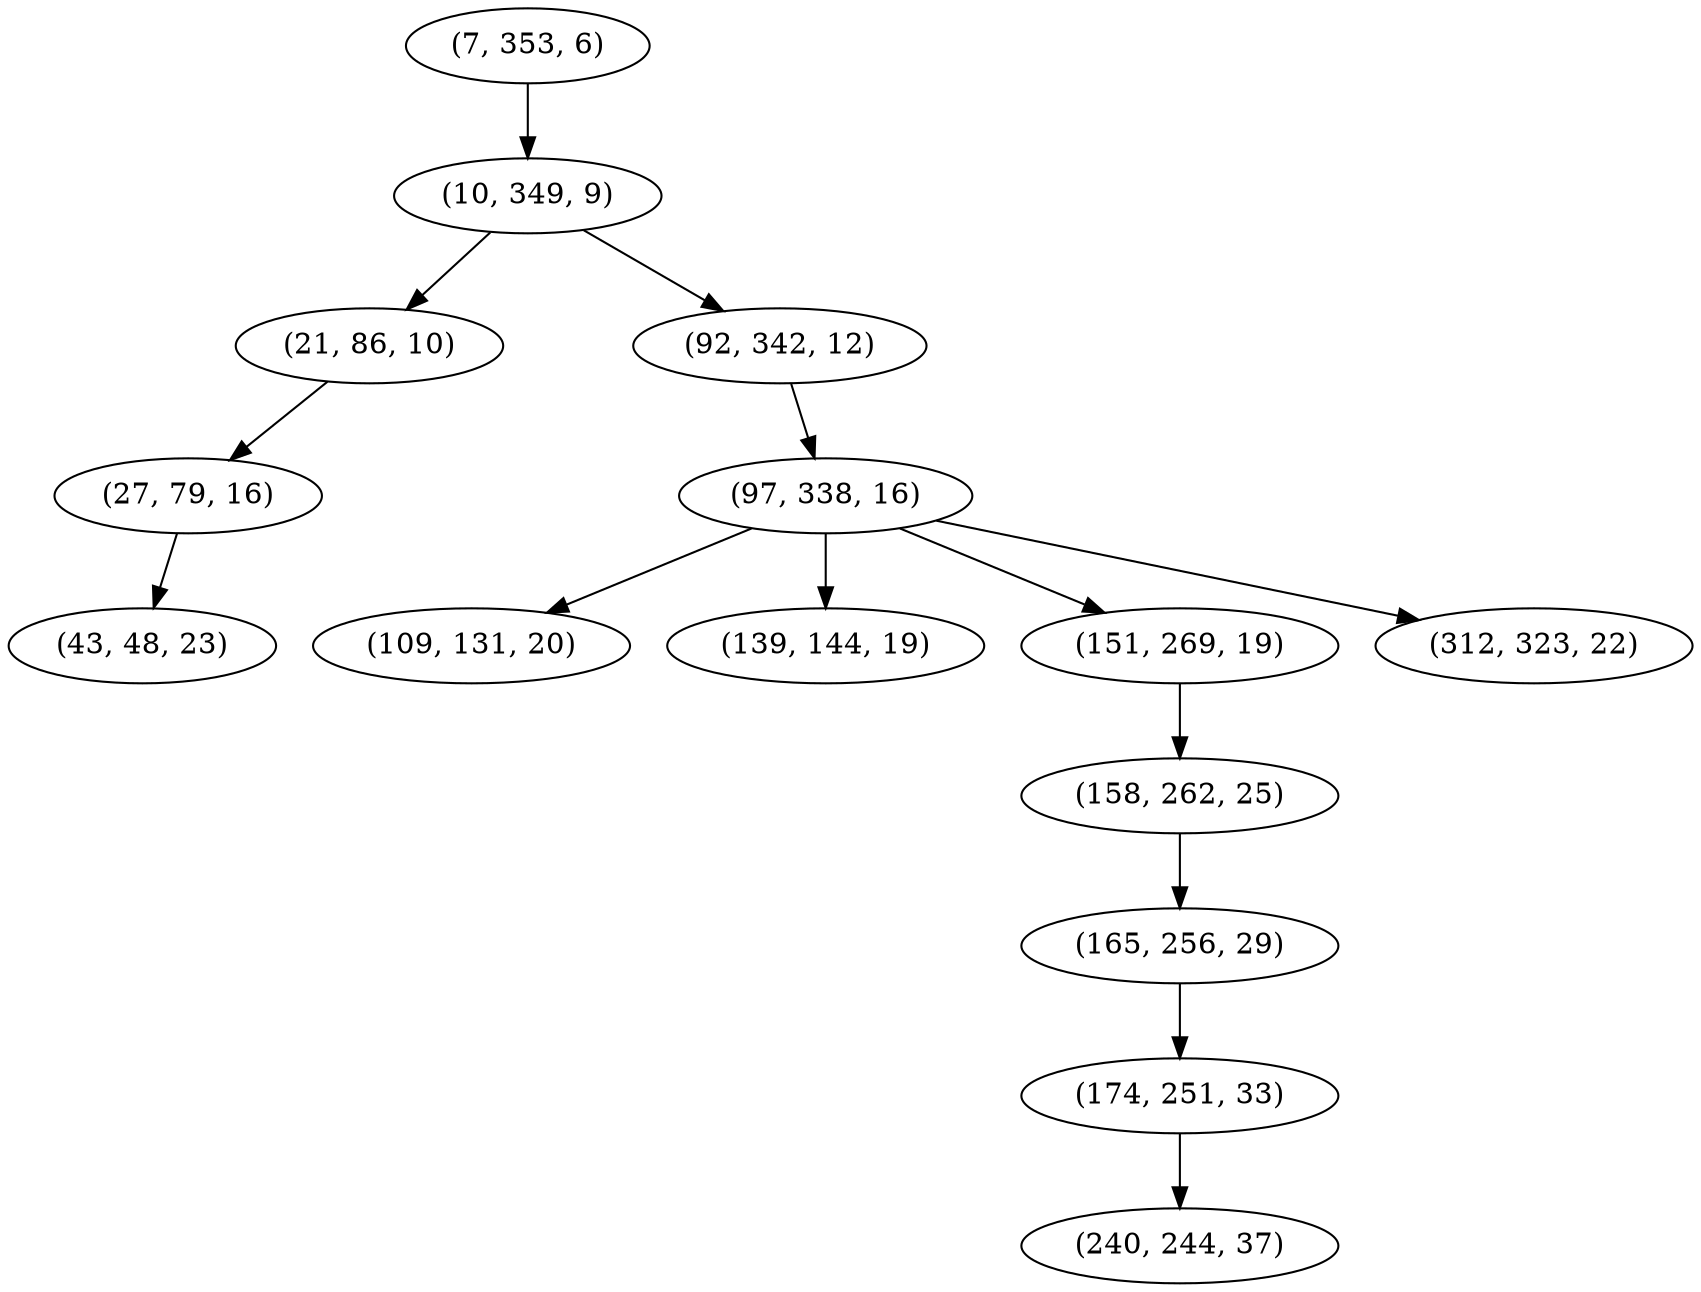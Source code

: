 digraph tree {
    "(7, 353, 6)";
    "(10, 349, 9)";
    "(21, 86, 10)";
    "(27, 79, 16)";
    "(43, 48, 23)";
    "(92, 342, 12)";
    "(97, 338, 16)";
    "(109, 131, 20)";
    "(139, 144, 19)";
    "(151, 269, 19)";
    "(158, 262, 25)";
    "(165, 256, 29)";
    "(174, 251, 33)";
    "(240, 244, 37)";
    "(312, 323, 22)";
    "(7, 353, 6)" -> "(10, 349, 9)";
    "(10, 349, 9)" -> "(21, 86, 10)";
    "(10, 349, 9)" -> "(92, 342, 12)";
    "(21, 86, 10)" -> "(27, 79, 16)";
    "(27, 79, 16)" -> "(43, 48, 23)";
    "(92, 342, 12)" -> "(97, 338, 16)";
    "(97, 338, 16)" -> "(109, 131, 20)";
    "(97, 338, 16)" -> "(139, 144, 19)";
    "(97, 338, 16)" -> "(151, 269, 19)";
    "(97, 338, 16)" -> "(312, 323, 22)";
    "(151, 269, 19)" -> "(158, 262, 25)";
    "(158, 262, 25)" -> "(165, 256, 29)";
    "(165, 256, 29)" -> "(174, 251, 33)";
    "(174, 251, 33)" -> "(240, 244, 37)";
}
